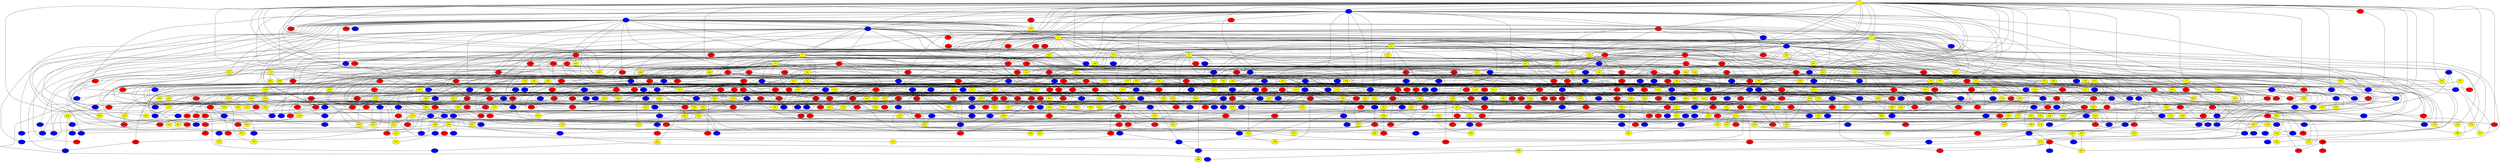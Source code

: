 graph {
0 [style = filled fillcolor = yellow];
1 [style = filled fillcolor = blue];
2 [style = filled fillcolor = blue];
3 [style = filled fillcolor = blue];
4 [style = filled fillcolor = red];
5 [style = filled fillcolor = yellow];
6 [style = filled fillcolor = yellow];
7 [style = filled fillcolor = yellow];
8 [style = filled fillcolor = blue];
9 [style = filled fillcolor = blue];
10 [style = filled fillcolor = yellow];
11 [style = filled fillcolor = red];
12 [style = filled fillcolor = red];
13 [style = filled fillcolor = yellow];
14 [style = filled fillcolor = red];
15 [style = filled fillcolor = red];
16 [style = filled fillcolor = yellow];
17 [style = filled fillcolor = blue];
18 [style = filled fillcolor = red];
19 [style = filled fillcolor = red];
20 [style = filled fillcolor = blue];
21 [style = filled fillcolor = red];
22 [style = filled fillcolor = yellow];
23 [style = filled fillcolor = yellow];
24 [style = filled fillcolor = red];
25 [style = filled fillcolor = red];
26 [style = filled fillcolor = red];
27 [style = filled fillcolor = yellow];
28 [style = filled fillcolor = red];
29 [style = filled fillcolor = yellow];
30 [style = filled fillcolor = yellow];
31 [style = filled fillcolor = yellow];
32 [style = filled fillcolor = yellow];
33 [style = filled fillcolor = blue];
34 [style = filled fillcolor = red];
35 [style = filled fillcolor = red];
36 [style = filled fillcolor = red];
37 [style = filled fillcolor = yellow];
38 [style = filled fillcolor = red];
39 [style = filled fillcolor = red];
40 [style = filled fillcolor = blue];
41 [style = filled fillcolor = blue];
42 [style = filled fillcolor = yellow];
43 [style = filled fillcolor = red];
44 [style = filled fillcolor = yellow];
45 [style = filled fillcolor = yellow];
46 [style = filled fillcolor = red];
47 [style = filled fillcolor = red];
48 [style = filled fillcolor = blue];
49 [style = filled fillcolor = blue];
50 [style = filled fillcolor = yellow];
51 [style = filled fillcolor = yellow];
52 [style = filled fillcolor = blue];
53 [style = filled fillcolor = blue];
54 [style = filled fillcolor = red];
55 [style = filled fillcolor = yellow];
56 [style = filled fillcolor = red];
57 [style = filled fillcolor = blue];
58 [style = filled fillcolor = red];
59 [style = filled fillcolor = red];
60 [style = filled fillcolor = yellow];
61 [style = filled fillcolor = red];
62 [style = filled fillcolor = blue];
63 [style = filled fillcolor = yellow];
64 [style = filled fillcolor = blue];
65 [style = filled fillcolor = yellow];
66 [style = filled fillcolor = red];
67 [style = filled fillcolor = red];
68 [style = filled fillcolor = blue];
69 [style = filled fillcolor = yellow];
70 [style = filled fillcolor = yellow];
71 [style = filled fillcolor = blue];
72 [style = filled fillcolor = red];
73 [style = filled fillcolor = red];
74 [style = filled fillcolor = blue];
75 [style = filled fillcolor = yellow];
76 [style = filled fillcolor = red];
77 [style = filled fillcolor = blue];
78 [style = filled fillcolor = blue];
79 [style = filled fillcolor = yellow];
80 [style = filled fillcolor = red];
81 [style = filled fillcolor = blue];
82 [style = filled fillcolor = red];
83 [style = filled fillcolor = blue];
84 [style = filled fillcolor = red];
85 [style = filled fillcolor = blue];
86 [style = filled fillcolor = yellow];
87 [style = filled fillcolor = red];
88 [style = filled fillcolor = red];
89 [style = filled fillcolor = red];
90 [style = filled fillcolor = yellow];
91 [style = filled fillcolor = blue];
92 [style = filled fillcolor = red];
93 [style = filled fillcolor = red];
94 [style = filled fillcolor = yellow];
95 [style = filled fillcolor = red];
96 [style = filled fillcolor = yellow];
97 [style = filled fillcolor = red];
98 [style = filled fillcolor = blue];
99 [style = filled fillcolor = blue];
100 [style = filled fillcolor = yellow];
101 [style = filled fillcolor = yellow];
102 [style = filled fillcolor = blue];
103 [style = filled fillcolor = yellow];
104 [style = filled fillcolor = yellow];
105 [style = filled fillcolor = blue];
106 [style = filled fillcolor = red];
107 [style = filled fillcolor = red];
108 [style = filled fillcolor = yellow];
109 [style = filled fillcolor = red];
110 [style = filled fillcolor = red];
111 [style = filled fillcolor = yellow];
112 [style = filled fillcolor = yellow];
113 [style = filled fillcolor = blue];
114 [style = filled fillcolor = red];
115 [style = filled fillcolor = red];
116 [style = filled fillcolor = blue];
117 [style = filled fillcolor = blue];
118 [style = filled fillcolor = yellow];
119 [style = filled fillcolor = red];
120 [style = filled fillcolor = red];
121 [style = filled fillcolor = yellow];
122 [style = filled fillcolor = yellow];
123 [style = filled fillcolor = red];
124 [style = filled fillcolor = yellow];
125 [style = filled fillcolor = yellow];
126 [style = filled fillcolor = red];
127 [style = filled fillcolor = red];
128 [style = filled fillcolor = red];
129 [style = filled fillcolor = red];
130 [style = filled fillcolor = yellow];
131 [style = filled fillcolor = yellow];
132 [style = filled fillcolor = yellow];
133 [style = filled fillcolor = yellow];
134 [style = filled fillcolor = red];
135 [style = filled fillcolor = red];
136 [style = filled fillcolor = red];
137 [style = filled fillcolor = yellow];
138 [style = filled fillcolor = yellow];
139 [style = filled fillcolor = red];
140 [style = filled fillcolor = yellow];
141 [style = filled fillcolor = blue];
142 [style = filled fillcolor = blue];
143 [style = filled fillcolor = yellow];
144 [style = filled fillcolor = red];
145 [style = filled fillcolor = red];
146 [style = filled fillcolor = yellow];
147 [style = filled fillcolor = yellow];
148 [style = filled fillcolor = blue];
149 [style = filled fillcolor = yellow];
150 [style = filled fillcolor = yellow];
151 [style = filled fillcolor = blue];
152 [style = filled fillcolor = red];
153 [style = filled fillcolor = red];
154 [style = filled fillcolor = yellow];
155 [style = filled fillcolor = yellow];
156 [style = filled fillcolor = red];
157 [style = filled fillcolor = red];
158 [style = filled fillcolor = red];
159 [style = filled fillcolor = yellow];
160 [style = filled fillcolor = red];
161 [style = filled fillcolor = yellow];
162 [style = filled fillcolor = red];
163 [style = filled fillcolor = red];
164 [style = filled fillcolor = yellow];
165 [style = filled fillcolor = blue];
166 [style = filled fillcolor = yellow];
167 [style = filled fillcolor = blue];
168 [style = filled fillcolor = blue];
169 [style = filled fillcolor = blue];
170 [style = filled fillcolor = blue];
171 [style = filled fillcolor = yellow];
172 [style = filled fillcolor = blue];
173 [style = filled fillcolor = red];
174 [style = filled fillcolor = yellow];
175 [style = filled fillcolor = yellow];
176 [style = filled fillcolor = red];
177 [style = filled fillcolor = blue];
178 [style = filled fillcolor = red];
179 [style = filled fillcolor = blue];
180 [style = filled fillcolor = red];
181 [style = filled fillcolor = yellow];
182 [style = filled fillcolor = blue];
183 [style = filled fillcolor = yellow];
184 [style = filled fillcolor = red];
185 [style = filled fillcolor = red];
186 [style = filled fillcolor = red];
187 [style = filled fillcolor = red];
188 [style = filled fillcolor = yellow];
189 [style = filled fillcolor = red];
190 [style = filled fillcolor = yellow];
191 [style = filled fillcolor = yellow];
192 [style = filled fillcolor = red];
193 [style = filled fillcolor = yellow];
194 [style = filled fillcolor = yellow];
195 [style = filled fillcolor = red];
196 [style = filled fillcolor = red];
197 [style = filled fillcolor = blue];
198 [style = filled fillcolor = red];
199 [style = filled fillcolor = yellow];
200 [style = filled fillcolor = yellow];
201 [style = filled fillcolor = red];
202 [style = filled fillcolor = red];
203 [style = filled fillcolor = yellow];
204 [style = filled fillcolor = red];
205 [style = filled fillcolor = blue];
206 [style = filled fillcolor = yellow];
207 [style = filled fillcolor = red];
208 [style = filled fillcolor = red];
209 [style = filled fillcolor = blue];
210 [style = filled fillcolor = yellow];
211 [style = filled fillcolor = blue];
212 [style = filled fillcolor = red];
213 [style = filled fillcolor = blue];
214 [style = filled fillcolor = blue];
215 [style = filled fillcolor = yellow];
216 [style = filled fillcolor = yellow];
217 [style = filled fillcolor = yellow];
218 [style = filled fillcolor = yellow];
219 [style = filled fillcolor = yellow];
220 [style = filled fillcolor = red];
221 [style = filled fillcolor = blue];
222 [style = filled fillcolor = red];
223 [style = filled fillcolor = yellow];
224 [style = filled fillcolor = red];
225 [style = filled fillcolor = yellow];
226 [style = filled fillcolor = yellow];
227 [style = filled fillcolor = red];
228 [style = filled fillcolor = red];
229 [style = filled fillcolor = red];
230 [style = filled fillcolor = yellow];
231 [style = filled fillcolor = yellow];
232 [style = filled fillcolor = blue];
233 [style = filled fillcolor = red];
234 [style = filled fillcolor = red];
235 [style = filled fillcolor = yellow];
236 [style = filled fillcolor = red];
237 [style = filled fillcolor = yellow];
238 [style = filled fillcolor = red];
239 [style = filled fillcolor = yellow];
240 [style = filled fillcolor = yellow];
241 [style = filled fillcolor = red];
242 [style = filled fillcolor = yellow];
243 [style = filled fillcolor = red];
244 [style = filled fillcolor = red];
245 [style = filled fillcolor = yellow];
246 [style = filled fillcolor = red];
247 [style = filled fillcolor = red];
248 [style = filled fillcolor = blue];
249 [style = filled fillcolor = yellow];
250 [style = filled fillcolor = red];
251 [style = filled fillcolor = blue];
252 [style = filled fillcolor = red];
253 [style = filled fillcolor = yellow];
254 [style = filled fillcolor = blue];
255 [style = filled fillcolor = yellow];
256 [style = filled fillcolor = yellow];
257 [style = filled fillcolor = yellow];
258 [style = filled fillcolor = red];
259 [style = filled fillcolor = blue];
260 [style = filled fillcolor = blue];
261 [style = filled fillcolor = yellow];
262 [style = filled fillcolor = blue];
263 [style = filled fillcolor = yellow];
264 [style = filled fillcolor = blue];
265 [style = filled fillcolor = blue];
266 [style = filled fillcolor = blue];
267 [style = filled fillcolor = red];
268 [style = filled fillcolor = red];
269 [style = filled fillcolor = red];
270 [style = filled fillcolor = red];
271 [style = filled fillcolor = blue];
272 [style = filled fillcolor = yellow];
273 [style = filled fillcolor = blue];
274 [style = filled fillcolor = red];
275 [style = filled fillcolor = yellow];
276 [style = filled fillcolor = yellow];
277 [style = filled fillcolor = red];
278 [style = filled fillcolor = yellow];
279 [style = filled fillcolor = red];
280 [style = filled fillcolor = yellow];
281 [style = filled fillcolor = yellow];
282 [style = filled fillcolor = blue];
283 [style = filled fillcolor = blue];
284 [style = filled fillcolor = blue];
285 [style = filled fillcolor = yellow];
286 [style = filled fillcolor = blue];
287 [style = filled fillcolor = blue];
288 [style = filled fillcolor = red];
289 [style = filled fillcolor = yellow];
290 [style = filled fillcolor = yellow];
291 [style = filled fillcolor = yellow];
292 [style = filled fillcolor = red];
293 [style = filled fillcolor = red];
294 [style = filled fillcolor = yellow];
295 [style = filled fillcolor = yellow];
296 [style = filled fillcolor = red];
297 [style = filled fillcolor = yellow];
298 [style = filled fillcolor = red];
299 [style = filled fillcolor = yellow];
300 [style = filled fillcolor = blue];
301 [style = filled fillcolor = yellow];
302 [style = filled fillcolor = blue];
303 [style = filled fillcolor = blue];
304 [style = filled fillcolor = blue];
305 [style = filled fillcolor = blue];
306 [style = filled fillcolor = red];
307 [style = filled fillcolor = yellow];
308 [style = filled fillcolor = yellow];
309 [style = filled fillcolor = red];
310 [style = filled fillcolor = yellow];
311 [style = filled fillcolor = blue];
312 [style = filled fillcolor = red];
313 [style = filled fillcolor = red];
314 [style = filled fillcolor = yellow];
315 [style = filled fillcolor = red];
316 [style = filled fillcolor = blue];
317 [style = filled fillcolor = yellow];
318 [style = filled fillcolor = blue];
319 [style = filled fillcolor = red];
320 [style = filled fillcolor = blue];
321 [style = filled fillcolor = red];
322 [style = filled fillcolor = blue];
323 [style = filled fillcolor = red];
324 [style = filled fillcolor = blue];
325 [style = filled fillcolor = red];
326 [style = filled fillcolor = blue];
327 [style = filled fillcolor = yellow];
328 [style = filled fillcolor = red];
329 [style = filled fillcolor = blue];
330 [style = filled fillcolor = blue];
331 [style = filled fillcolor = yellow];
332 [style = filled fillcolor = yellow];
333 [style = filled fillcolor = blue];
334 [style = filled fillcolor = yellow];
335 [style = filled fillcolor = blue];
336 [style = filled fillcolor = yellow];
337 [style = filled fillcolor = yellow];
338 [style = filled fillcolor = yellow];
339 [style = filled fillcolor = blue];
340 [style = filled fillcolor = yellow];
341 [style = filled fillcolor = blue];
342 [style = filled fillcolor = red];
343 [style = filled fillcolor = red];
344 [style = filled fillcolor = red];
345 [style = filled fillcolor = red];
346 [style = filled fillcolor = yellow];
347 [style = filled fillcolor = yellow];
348 [style = filled fillcolor = yellow];
349 [style = filled fillcolor = blue];
350 [style = filled fillcolor = red];
351 [style = filled fillcolor = yellow];
352 [style = filled fillcolor = yellow];
353 [style = filled fillcolor = blue];
354 [style = filled fillcolor = yellow];
355 [style = filled fillcolor = blue];
356 [style = filled fillcolor = yellow];
357 [style = filled fillcolor = blue];
358 [style = filled fillcolor = red];
359 [style = filled fillcolor = blue];
360 [style = filled fillcolor = blue];
361 [style = filled fillcolor = yellow];
362 [style = filled fillcolor = yellow];
363 [style = filled fillcolor = red];
364 [style = filled fillcolor = yellow];
365 [style = filled fillcolor = yellow];
366 [style = filled fillcolor = yellow];
367 [style = filled fillcolor = red];
368 [style = filled fillcolor = yellow];
369 [style = filled fillcolor = yellow];
370 [style = filled fillcolor = blue];
371 [style = filled fillcolor = red];
372 [style = filled fillcolor = yellow];
373 [style = filled fillcolor = blue];
374 [style = filled fillcolor = blue];
375 [style = filled fillcolor = blue];
376 [style = filled fillcolor = blue];
377 [style = filled fillcolor = yellow];
378 [style = filled fillcolor = yellow];
379 [style = filled fillcolor = red];
380 [style = filled fillcolor = blue];
381 [style = filled fillcolor = red];
382 [style = filled fillcolor = red];
383 [style = filled fillcolor = blue];
384 [style = filled fillcolor = yellow];
385 [style = filled fillcolor = yellow];
386 [style = filled fillcolor = blue];
387 [style = filled fillcolor = yellow];
388 [style = filled fillcolor = red];
389 [style = filled fillcolor = yellow];
390 [style = filled fillcolor = yellow];
391 [style = filled fillcolor = yellow];
392 [style = filled fillcolor = yellow];
393 [style = filled fillcolor = blue];
394 [style = filled fillcolor = red];
395 [style = filled fillcolor = red];
396 [style = filled fillcolor = red];
397 [style = filled fillcolor = yellow];
398 [style = filled fillcolor = yellow];
399 [style = filled fillcolor = red];
400 [style = filled fillcolor = red];
401 [style = filled fillcolor = yellow];
402 [style = filled fillcolor = blue];
403 [style = filled fillcolor = red];
404 [style = filled fillcolor = red];
405 [style = filled fillcolor = yellow];
406 [style = filled fillcolor = blue];
407 [style = filled fillcolor = red];
408 [style = filled fillcolor = blue];
409 [style = filled fillcolor = yellow];
410 [style = filled fillcolor = yellow];
411 [style = filled fillcolor = blue];
412 [style = filled fillcolor = red];
413 [style = filled fillcolor = blue];
414 [style = filled fillcolor = yellow];
415 [style = filled fillcolor = yellow];
416 [style = filled fillcolor = blue];
417 [style = filled fillcolor = yellow];
418 [style = filled fillcolor = yellow];
419 [style = filled fillcolor = yellow];
420 [style = filled fillcolor = red];
421 [style = filled fillcolor = yellow];
422 [style = filled fillcolor = blue];
423 [style = filled fillcolor = red];
424 [style = filled fillcolor = blue];
425 [style = filled fillcolor = blue];
426 [style = filled fillcolor = blue];
427 [style = filled fillcolor = blue];
428 [style = filled fillcolor = red];
429 [style = filled fillcolor = yellow];
430 [style = filled fillcolor = red];
431 [style = filled fillcolor = blue];
432 [style = filled fillcolor = red];
433 [style = filled fillcolor = blue];
434 [style = filled fillcolor = yellow];
435 [style = filled fillcolor = red];
436 [style = filled fillcolor = red];
437 [style = filled fillcolor = blue];
438 [style = filled fillcolor = yellow];
439 [style = filled fillcolor = red];
440 [style = filled fillcolor = red];
441 [style = filled fillcolor = blue];
442 [style = filled fillcolor = red];
443 [style = filled fillcolor = blue];
444 [style = filled fillcolor = blue];
445 [style = filled fillcolor = red];
446 [style = filled fillcolor = yellow];
447 [style = filled fillcolor = blue];
448 [style = filled fillcolor = yellow];
449 [style = filled fillcolor = yellow];
450 [style = filled fillcolor = blue];
451 [style = filled fillcolor = yellow];
452 [style = filled fillcolor = red];
453 [style = filled fillcolor = yellow];
454 [style = filled fillcolor = yellow];
455 [style = filled fillcolor = blue];
456 [style = filled fillcolor = red];
457 [style = filled fillcolor = blue];
458 [style = filled fillcolor = blue];
459 [style = filled fillcolor = yellow];
460 [style = filled fillcolor = blue];
461 [style = filled fillcolor = blue];
462 [style = filled fillcolor = red];
463 [style = filled fillcolor = blue];
464 [style = filled fillcolor = blue];
465 [style = filled fillcolor = yellow];
466 [style = filled fillcolor = red];
467 [style = filled fillcolor = blue];
468 [style = filled fillcolor = yellow];
469 [style = filled fillcolor = yellow];
470 [style = filled fillcolor = red];
471 [style = filled fillcolor = blue];
472 [style = filled fillcolor = red];
473 [style = filled fillcolor = yellow];
474 [style = filled fillcolor = red];
475 [style = filled fillcolor = red];
476 [style = filled fillcolor = yellow];
477 [style = filled fillcolor = blue];
478 [style = filled fillcolor = yellow];
479 [style = filled fillcolor = red];
480 [style = filled fillcolor = blue];
481 [style = filled fillcolor = yellow];
482 [style = filled fillcolor = yellow];
483 [style = filled fillcolor = blue];
484 [style = filled fillcolor = red];
485 [style = filled fillcolor = yellow];
486 [style = filled fillcolor = blue];
487 [style = filled fillcolor = red];
488 [style = filled fillcolor = yellow];
489 [style = filled fillcolor = yellow];
490 [style = filled fillcolor = yellow];
491 [style = filled fillcolor = red];
492 [style = filled fillcolor = yellow];
493 [style = filled fillcolor = blue];
494 [style = filled fillcolor = blue];
495 [style = filled fillcolor = yellow];
496 [style = filled fillcolor = yellow];
497 [style = filled fillcolor = red];
498 [style = filled fillcolor = yellow];
499 [style = filled fillcolor = blue];
500 [style = filled fillcolor = blue];
501 [style = filled fillcolor = red];
502 [style = filled fillcolor = yellow];
503 [style = filled fillcolor = blue];
504 [style = filled fillcolor = red];
505 [style = filled fillcolor = yellow];
506 [style = filled fillcolor = red];
507 [style = filled fillcolor = red];
508 [style = filled fillcolor = yellow];
509 [style = filled fillcolor = yellow];
510 [style = filled fillcolor = red];
511 [style = filled fillcolor = red];
512 [style = filled fillcolor = red];
513 [style = filled fillcolor = red];
514 [style = filled fillcolor = yellow];
515 [style = filled fillcolor = blue];
516 [style = filled fillcolor = blue];
517 [style = filled fillcolor = yellow];
518 [style = filled fillcolor = yellow];
519 [style = filled fillcolor = yellow];
520 [style = filled fillcolor = blue];
521 [style = filled fillcolor = red];
522 [style = filled fillcolor = red];
523 [style = filled fillcolor = blue];
524 [style = filled fillcolor = yellow];
525 [style = filled fillcolor = red];
526 [style = filled fillcolor = red];
527 [style = filled fillcolor = red];
528 [style = filled fillcolor = blue];
529 [style = filled fillcolor = yellow];
530 [style = filled fillcolor = red];
531 [style = filled fillcolor = red];
532 [style = filled fillcolor = blue];
533 [style = filled fillcolor = red];
534 [style = filled fillcolor = red];
535 [style = filled fillcolor = blue];
536 [style = filled fillcolor = red];
537 [style = filled fillcolor = yellow];
538 [style = filled fillcolor = blue];
539 [style = filled fillcolor = blue];
540 [style = filled fillcolor = red];
541 [style = filled fillcolor = yellow];
542 [style = filled fillcolor = blue];
543 [style = filled fillcolor = red];
544 [style = filled fillcolor = yellow];
545 [style = filled fillcolor = blue];
546 [style = filled fillcolor = red];
547 [style = filled fillcolor = blue];
548 [style = filled fillcolor = blue];
549 [style = filled fillcolor = blue];
550 [style = filled fillcolor = yellow];
551 [style = filled fillcolor = red];
552 [style = filled fillcolor = red];
553 [style = filled fillcolor = blue];
554 [style = filled fillcolor = red];
555 [style = filled fillcolor = red];
556 [style = filled fillcolor = blue];
557 [style = filled fillcolor = yellow];
558 [style = filled fillcolor = red];
559 [style = filled fillcolor = blue];
560 [style = filled fillcolor = red];
561 [style = filled fillcolor = yellow];
562 [style = filled fillcolor = blue];
563 [style = filled fillcolor = blue];
564 [style = filled fillcolor = blue];
565 [style = filled fillcolor = red];
566 [style = filled fillcolor = blue];
567 [style = filled fillcolor = red];
568 [style = filled fillcolor = yellow];
569 [style = filled fillcolor = blue];
570 [style = filled fillcolor = red];
571 [style = filled fillcolor = yellow];
572 [style = filled fillcolor = red];
573 [style = filled fillcolor = red];
574 [style = filled fillcolor = yellow];
575 [style = filled fillcolor = yellow];
576 [style = filled fillcolor = yellow];
577 [style = filled fillcolor = blue];
578 [style = filled fillcolor = red];
579 [style = filled fillcolor = yellow];
580 [style = filled fillcolor = red];
581 [style = filled fillcolor = blue];
582 [style = filled fillcolor = yellow];
583 [style = filled fillcolor = red];
584 [style = filled fillcolor = red];
585 [style = filled fillcolor = blue];
586 [style = filled fillcolor = red];
587 [style = filled fillcolor = yellow];
588 [style = filled fillcolor = yellow];
589 [style = filled fillcolor = red];
590 [style = filled fillcolor = yellow];
591 [style = filled fillcolor = red];
592 [style = filled fillcolor = red];
593 [style = filled fillcolor = yellow];
594 [style = filled fillcolor = red];
595 [style = filled fillcolor = blue];
596 [style = filled fillcolor = yellow];
597 [style = filled fillcolor = blue];
598 [style = filled fillcolor = yellow];
599 [style = filled fillcolor = red];
600 [style = filled fillcolor = yellow];
601 [style = filled fillcolor = yellow];
602 [style = filled fillcolor = yellow];
603 [style = filled fillcolor = red];
604 [style = filled fillcolor = yellow];
605 [style = filled fillcolor = yellow];
606 [style = filled fillcolor = red];
607 [style = filled fillcolor = blue];
608 [style = filled fillcolor = yellow];
609 [style = filled fillcolor = yellow];
610 [style = filled fillcolor = blue];
611 [style = filled fillcolor = yellow];
612 [style = filled fillcolor = red];
613 [style = filled fillcolor = yellow];
614 [style = filled fillcolor = red];
615 [style = filled fillcolor = blue];
616 [style = filled fillcolor = blue];
617 [style = filled fillcolor = yellow];
618 [style = filled fillcolor = yellow];
619 [style = filled fillcolor = yellow];
620 [style = filled fillcolor = red];
621 [style = filled fillcolor = blue];
622 [style = filled fillcolor = blue];
623 [style = filled fillcolor = yellow];
624 [style = filled fillcolor = blue];
625 [style = filled fillcolor = blue];
626 [style = filled fillcolor = blue];
627 [style = filled fillcolor = blue];
628 [style = filled fillcolor = blue];
629 [style = filled fillcolor = red];
630 [style = filled fillcolor = red];
631 [style = filled fillcolor = blue];
632 [style = filled fillcolor = red];
633 [style = filled fillcolor = red];
634 [style = filled fillcolor = red];
635 [style = filled fillcolor = red];
636 [style = filled fillcolor = blue];
637 [style = filled fillcolor = red];
638 [style = filled fillcolor = red];
639 [style = filled fillcolor = blue];
640 [style = filled fillcolor = yellow];
641 [style = filled fillcolor = yellow];
642 [style = filled fillcolor = red];
643 [style = filled fillcolor = red];
644 [style = filled fillcolor = blue];
645 [style = filled fillcolor = yellow];
646 [style = filled fillcolor = red];
647 [style = filled fillcolor = yellow];
648 [style = filled fillcolor = red];
649 [style = filled fillcolor = yellow];
650 [style = filled fillcolor = yellow];
651 [style = filled fillcolor = blue];
652 [style = filled fillcolor = yellow];
653 [style = filled fillcolor = blue];
654 [style = filled fillcolor = yellow];
655 [style = filled fillcolor = blue];
656 [style = filled fillcolor = red];
657 [style = filled fillcolor = yellow];
658 [style = filled fillcolor = blue];
659 [style = filled fillcolor = yellow];
660 [style = filled fillcolor = yellow];
661 [style = filled fillcolor = blue];
662 [style = filled fillcolor = yellow];
663 [style = filled fillcolor = blue];
664 [style = filled fillcolor = blue];
665 [style = filled fillcolor = blue];
666 [style = filled fillcolor = yellow];
667 [style = filled fillcolor = blue];
668 [style = filled fillcolor = red];
669 [style = filled fillcolor = red];
670 [style = filled fillcolor = red];
671 [style = filled fillcolor = red];
672 [style = filled fillcolor = red];
673 [style = filled fillcolor = yellow];
674 [style = filled fillcolor = yellow];
675 [style = filled fillcolor = blue];
676 [style = filled fillcolor = blue];
677 [style = filled fillcolor = blue];
678 [style = filled fillcolor = red];
679 [style = filled fillcolor = red];
680 [style = filled fillcolor = yellow];
681 [style = filled fillcolor = blue];
682 [style = filled fillcolor = yellow];
683 [style = filled fillcolor = yellow];
684 [style = filled fillcolor = blue];
685 [style = filled fillcolor = yellow];
686 [style = filled fillcolor = red];
687 [style = filled fillcolor = red];
688 [style = filled fillcolor = yellow];
689 [style = filled fillcolor = yellow];
690 [style = filled fillcolor = red];
691 [style = filled fillcolor = red];
692 [style = filled fillcolor = yellow];
693 [style = filled fillcolor = yellow];
694 [style = filled fillcolor = blue];
695 [style = filled fillcolor = red];
696 [style = filled fillcolor = red];
697 [style = filled fillcolor = yellow];
698 [style = filled fillcolor = yellow];
699 [style = filled fillcolor = blue];
700 [style = filled fillcolor = yellow];
701 [style = filled fillcolor = blue];
702 [style = filled fillcolor = blue];
703 [style = filled fillcolor = blue];
704 [style = filled fillcolor = blue];
705 [style = filled fillcolor = blue];
706 [style = filled fillcolor = yellow];
707 [style = filled fillcolor = red];
708 [style = filled fillcolor = yellow];
709 [style = filled fillcolor = red];
710 [style = filled fillcolor = blue];
711 [style = filled fillcolor = red];
0 -- 5;
0 -- 7;
0 -- 9;
0 -- 12;
0 -- 13;
0 -- 14;
0 -- 17;
0 -- 23;
0 -- 27;
0 -- 36;
0 -- 38;
0 -- 48;
0 -- 73;
0 -- 76;
0 -- 79;
0 -- 83;
0 -- 86;
0 -- 148;
0 -- 157;
0 -- 166;
0 -- 180;
0 -- 245;
0 -- 256;
0 -- 283;
0 -- 293;
0 -- 309;
0 -- 316;
0 -- 343;
0 -- 374;
0 -- 390;
0 -- 395;
0 -- 475;
0 -- 500;
0 -- 533;
0 -- 4;
0 -- 3;
0 -- 2;
0 -- 1;
0 -- 580;
0 -- 594;
0 -- 601;
0 -- 672;
1 -- 2;
1 -- 3;
1 -- 4;
1 -- 5;
1 -- 7;
1 -- 8;
1 -- 20;
1 -- 22;
1 -- 46;
1 -- 51;
1 -- 74;
1 -- 94;
1 -- 113;
1 -- 134;
1 -- 139;
1 -- 145;
1 -- 163;
1 -- 166;
1 -- 176;
1 -- 179;
1 -- 185;
1 -- 262;
1 -- 286;
1 -- 473;
1 -- 518;
1 -- 550;
1 -- 613;
1 -- 640;
1 -- 669;
1 -- 694;
2 -- 3;
2 -- 5;
2 -- 6;
2 -- 11;
2 -- 25;
2 -- 43;
2 -- 57;
2 -- 63;
2 -- 80;
2 -- 85;
2 -- 89;
2 -- 100;
2 -- 102;
2 -- 108;
2 -- 114;
2 -- 132;
2 -- 134;
2 -- 233;
2 -- 272;
2 -- 364;
2 -- 385;
2 -- 388;
2 -- 413;
2 -- 415;
2 -- 452;
2 -- 466;
2 -- 486;
2 -- 520;
2 -- 539;
2 -- 554;
2 -- 594;
2 -- 659;
2 -- 692;
3 -- 6;
3 -- 13;
3 -- 18;
3 -- 21;
3 -- 24;
3 -- 28;
3 -- 34;
3 -- 36;
3 -- 38;
3 -- 79;
3 -- 109;
3 -- 141;
3 -- 157;
3 -- 211;
3 -- 328;
3 -- 408;
3 -- 500;
3 -- 559;
3 -- 563;
3 -- 583;
3 -- 703;
4 -- 6;
4 -- 34;
4 -- 49;
4 -- 77;
4 -- 133;
4 -- 161;
4 -- 221;
4 -- 258;
4 -- 318;
4 -- 367;
4 -- 437;
4 -- 494;
4 -- 569;
4 -- 627;
5 -- 9;
5 -- 13;
5 -- 20;
5 -- 31;
5 -- 33;
5 -- 46;
5 -- 48;
5 -- 67;
5 -- 68;
5 -- 76;
5 -- 91;
5 -- 127;
5 -- 136;
5 -- 222;
5 -- 228;
5 -- 239;
5 -- 268;
5 -- 308;
5 -- 360;
5 -- 381;
5 -- 425;
5 -- 469;
5 -- 517;
5 -- 608;
5 -- 610;
5 -- 711;
6 -- 10;
6 -- 12;
6 -- 16;
6 -- 20;
6 -- 21;
6 -- 29;
6 -- 47;
6 -- 84;
6 -- 101;
6 -- 145;
6 -- 146;
6 -- 160;
6 -- 212;
6 -- 216;
6 -- 225;
6 -- 226;
6 -- 252;
6 -- 349;
6 -- 365;
6 -- 389;
6 -- 503;
6 -- 513;
6 -- 522;
6 -- 534;
6 -- 577;
6 -- 584;
6 -- 589;
6 -- 609;
6 -- 678;
7 -- 8;
7 -- 10;
7 -- 12;
7 -- 22;
7 -- 24;
7 -- 27;
7 -- 93;
7 -- 106;
7 -- 153;
7 -- 189;
7 -- 224;
7 -- 237;
7 -- 248;
7 -- 266;
7 -- 286;
7 -- 290;
7 -- 314;
7 -- 318;
7 -- 340;
7 -- 478;
7 -- 505;
7 -- 568;
7 -- 657;
7 -- 684;
8 -- 16;
8 -- 17;
8 -- 19;
8 -- 25;
8 -- 30;
8 -- 58;
8 -- 72;
8 -- 78;
8 -- 79;
8 -- 81;
8 -- 89;
8 -- 96;
8 -- 115;
8 -- 133;
8 -- 172;
8 -- 178;
8 -- 200;
8 -- 246;
8 -- 251;
8 -- 285;
8 -- 377;
8 -- 587;
8 -- 628;
8 -- 631;
9 -- 15;
9 -- 30;
9 -- 32;
9 -- 39;
9 -- 50;
9 -- 109;
9 -- 155;
9 -- 170;
9 -- 214;
9 -- 219;
9 -- 290;
9 -- 312;
9 -- 317;
9 -- 396;
9 -- 512;
10 -- 11;
10 -- 14;
10 -- 15;
10 -- 29;
10 -- 43;
10 -- 54;
10 -- 65;
10 -- 97;
10 -- 100;
10 -- 121;
10 -- 138;
10 -- 158;
10 -- 180;
10 -- 200;
10 -- 242;
10 -- 254;
10 -- 270;
10 -- 351;
10 -- 393;
10 -- 423;
10 -- 448;
10 -- 495;
10 -- 662;
10 -- 679;
11 -- 18;
11 -- 25;
11 -- 33;
11 -- 52;
11 -- 55;
11 -- 95;
11 -- 120;
11 -- 180;
11 -- 212;
11 -- 335;
11 -- 417;
11 -- 607;
11 -- 614;
12 -- 37;
12 -- 42;
12 -- 113;
12 -- 195;
12 -- 263;
12 -- 330;
12 -- 354;
12 -- 546;
12 -- 629;
13 -- 43;
13 -- 50;
13 -- 90;
13 -- 147;
13 -- 162;
13 -- 232;
13 -- 259;
13 -- 290;
13 -- 465;
13 -- 469;
13 -- 573;
13 -- 672;
14 -- 26;
14 -- 44;
14 -- 94;
14 -- 137;
14 -- 138;
14 -- 266;
14 -- 317;
14 -- 348;
14 -- 396;
14 -- 677;
15 -- 19;
15 -- 27;
15 -- 38;
15 -- 60;
15 -- 64;
15 -- 80;
15 -- 97;
15 -- 236;
15 -- 308;
15 -- 326;
15 -- 409;
15 -- 411;
15 -- 456;
15 -- 457;
15 -- 483;
16 -- 26;
16 -- 42;
16 -- 45;
16 -- 47;
16 -- 56;
16 -- 184;
16 -- 239;
16 -- 249;
16 -- 276;
16 -- 324;
16 -- 352;
16 -- 394;
16 -- 421;
16 -- 432;
16 -- 502;
16 -- 633;
16 -- 648;
17 -- 19;
17 -- 57;
17 -- 100;
17 -- 116;
17 -- 188;
17 -- 384;
17 -- 397;
17 -- 406;
17 -- 419;
17 -- 429;
17 -- 438;
17 -- 489;
17 -- 516;
17 -- 577;
17 -- 591;
17 -- 639;
17 -- 644;
17 -- 681;
18 -- 21;
18 -- 23;
18 -- 24;
18 -- 35;
18 -- 54;
18 -- 56;
18 -- 74;
18 -- 75;
18 -- 98;
18 -- 117;
18 -- 121;
18 -- 130;
18 -- 131;
18 -- 141;
18 -- 154;
18 -- 169;
18 -- 185;
18 -- 316;
18 -- 330;
18 -- 444;
18 -- 491;
18 -- 493;
18 -- 563;
18 -- 599;
18 -- 618;
18 -- 638;
18 -- 669;
19 -- 35;
19 -- 252;
19 -- 401;
19 -- 582;
19 -- 611;
19 -- 675;
20 -- 91;
20 -- 565;
21 -- 22;
21 -- 28;
21 -- 31;
21 -- 61;
21 -- 159;
21 -- 177;
21 -- 184;
21 -- 238;
21 -- 298;
21 -- 479;
21 -- 544;
22 -- 32;
22 -- 56;
22 -- 67;
22 -- 75;
22 -- 151;
22 -- 416;
22 -- 473;
22 -- 477;
22 -- 586;
23 -- 99;
23 -- 101;
23 -- 103;
23 -- 147;
23 -- 693;
24 -- 40;
24 -- 72;
24 -- 193;
25 -- 30;
25 -- 129;
25 -- 490;
25 -- 605;
26 -- 73;
26 -- 109;
26 -- 181;
26 -- 378;
26 -- 495;
26 -- 704;
27 -- 266;
27 -- 365;
27 -- 399;
27 -- 591;
27 -- 665;
27 -- 685;
28 -- 85;
28 -- 174;
28 -- 364;
28 -- 473;
28 -- 662;
29 -- 166;
29 -- 402;
29 -- 409;
29 -- 488;
29 -- 589;
30 -- 62;
30 -- 274;
30 -- 390;
31 -- 44;
31 -- 76;
31 -- 110;
31 -- 169;
31 -- 190;
31 -- 270;
31 -- 371;
31 -- 586;
31 -- 624;
31 -- 632;
31 -- 642;
32 -- 39;
32 -- 78;
32 -- 92;
32 -- 93;
32 -- 118;
32 -- 145;
32 -- 293;
32 -- 357;
32 -- 379;
32 -- 545;
32 -- 573;
32 -- 668;
33 -- 47;
33 -- 302;
33 -- 386;
33 -- 516;
33 -- 574;
34 -- 60;
34 -- 65;
34 -- 119;
34 -- 315;
34 -- 384;
34 -- 462;
34 -- 676;
35 -- 667;
36 -- 51;
36 -- 134;
36 -- 297;
36 -- 357;
37 -- 55;
37 -- 63;
37 -- 225;
38 -- 84;
38 -- 89;
38 -- 98;
38 -- 144;
38 -- 263;
39 -- 364;
39 -- 443;
40 -- 59;
40 -- 185;
40 -- 198;
40 -- 274;
40 -- 305;
40 -- 313;
40 -- 425;
40 -- 563;
41 -- 67;
41 -- 143;
41 -- 325;
42 -- 45;
42 -- 54;
42 -- 69;
42 -- 378;
42 -- 425;
43 -- 53;
43 -- 64;
43 -- 164;
43 -- 181;
43 -- 188;
43 -- 202;
43 -- 565;
43 -- 616;
43 -- 700;
44 -- 86;
44 -- 129;
44 -- 484;
45 -- 49;
45 -- 65;
45 -- 123;
45 -- 194;
45 -- 236;
45 -- 688;
45 -- 705;
46 -- 198;
46 -- 297;
46 -- 435;
46 -- 487;
46 -- 615;
46 -- 620;
46 -- 663;
47 -- 81;
47 -- 111;
47 -- 160;
47 -- 234;
47 -- 253;
47 -- 261;
47 -- 280;
47 -- 368;
47 -- 450;
47 -- 463;
47 -- 595;
47 -- 600;
47 -- 636;
47 -- 655;
47 -- 658;
47 -- 691;
48 -- 61;
48 -- 86;
48 -- 95;
48 -- 105;
48 -- 112;
48 -- 125;
48 -- 341;
48 -- 361;
48 -- 377;
48 -- 384;
48 -- 459;
48 -- 510;
48 -- 535;
48 -- 578;
48 -- 665;
48 -- 704;
49 -- 148;
49 -- 179;
49 -- 274;
49 -- 409;
50 -- 208;
50 -- 327;
51 -- 64;
51 -- 88;
51 -- 128;
51 -- 217;
51 -- 360;
51 -- 608;
52 -- 132;
52 -- 350;
52 -- 601;
53 -- 70;
53 -- 74;
53 -- 149;
53 -- 154;
53 -- 213;
53 -- 276;
53 -- 327;
53 -- 355;
53 -- 369;
53 -- 437;
53 -- 490;
53 -- 528;
54 -- 70;
54 -- 80;
54 -- 88;
54 -- 262;
55 -- 103;
55 -- 304;
55 -- 555;
55 -- 559;
55 -- 590;
55 -- 608;
56 -- 66;
56 -- 161;
56 -- 168;
56 -- 383;
56 -- 633;
56 -- 661;
56 -- 673;
57 -- 66;
57 -- 98;
57 -- 124;
57 -- 222;
57 -- 246;
57 -- 279;
57 -- 307;
57 -- 347;
57 -- 379;
57 -- 494;
57 -- 524;
57 -- 549;
58 -- 143;
58 -- 164;
58 -- 182;
58 -- 190;
59 -- 189;
59 -- 366;
59 -- 561;
60 -- 82;
60 -- 105;
60 -- 110;
60 -- 190;
60 -- 261;
60 -- 433;
60 -- 709;
61 -- 70;
61 -- 208;
61 -- 313;
62 -- 90;
62 -- 205;
62 -- 246;
63 -- 87;
63 -- 106;
63 -- 128;
63 -- 165;
63 -- 192;
63 -- 310;
63 -- 393;
63 -- 403;
63 -- 414;
63 -- 444;
63 -- 499;
63 -- 526;
63 -- 548;
64 -- 83;
64 -- 126;
64 -- 151;
64 -- 175;
64 -- 269;
64 -- 531;
64 -- 703;
65 -- 119;
65 -- 122;
65 -- 204;
65 -- 342;
65 -- 418;
65 -- 545;
65 -- 581;
65 -- 623;
65 -- 696;
66 -- 69;
66 -- 90;
66 -- 96;
66 -- 220;
66 -- 640;
67 -- 408;
67 -- 410;
67 -- 478;
67 -- 537;
68 -- 77;
68 -- 84;
68 -- 88;
68 -- 152;
68 -- 193;
68 -- 220;
68 -- 237;
68 -- 261;
68 -- 324;
68 -- 591;
69 -- 75;
69 -- 131;
69 -- 150;
69 -- 234;
69 -- 271;
69 -- 281;
69 -- 315;
69 -- 336;
69 -- 434;
69 -- 464;
69 -- 551;
70 -- 174;
70 -- 230;
70 -- 382;
71 -- 194;
72 -- 651;
73 -- 112;
73 -- 127;
73 -- 167;
73 -- 210;
73 -- 272;
73 -- 375;
74 -- 113;
74 -- 240;
74 -- 334;
74 -- 412;
74 -- 596;
74 -- 656;
75 -- 140;
75 -- 485;
76 -- 96;
76 -- 218;
76 -- 229;
76 -- 444;
76 -- 616;
76 -- 708;
77 -- 321;
77 -- 370;
77 -- 419;
77 -- 684;
78 -- 82;
78 -- 244;
79 -- 123;
79 -- 203;
79 -- 229;
79 -- 269;
79 -- 281;
79 -- 319;
79 -- 630;
80 -- 278;
81 -- 82;
81 -- 433;
81 -- 468;
81 -- 670;
82 -- 111;
82 -- 170;
82 -- 362;
82 -- 505;
83 -- 278;
83 -- 709;
84 -- 340;
85 -- 130;
85 -- 141;
85 -- 167;
85 -- 342;
85 -- 540;
85 -- 552;
85 -- 636;
85 -- 688;
86 -- 196;
86 -- 199;
87 -- 169;
87 -- 254;
87 -- 465;
88 -- 223;
88 -- 275;
88 -- 564;
89 -- 108;
89 -- 158;
89 -- 288;
89 -- 294;
89 -- 341;
89 -- 356;
89 -- 400;
89 -- 537;
89 -- 593;
91 -- 155;
91 -- 178;
91 -- 215;
91 -- 379;
92 -- 376;
92 -- 708;
93 -- 215;
93 -- 581;
95 -- 284;
95 -- 330;
95 -- 511;
95 -- 617;
96 -- 117;
96 -- 191;
97 -- 122;
97 -- 163;
97 -- 630;
97 -- 691;
98 -- 139;
98 -- 281;
98 -- 345;
98 -- 439;
100 -- 534;
100 -- 602;
102 -- 292;
102 -- 505;
102 -- 532;
103 -- 208;
103 -- 329;
103 -- 374;
103 -- 414;
103 -- 507;
103 -- 514;
103 -- 611;
103 -- 622;
103 -- 626;
103 -- 666;
103 -- 674;
104 -- 135;
104 -- 349;
104 -- 388;
104 -- 447;
105 -- 162;
105 -- 203;
105 -- 496;
105 -- 555;
105 -- 643;
106 -- 439;
106 -- 687;
107 -- 217;
107 -- 513;
108 -- 172;
108 -- 481;
108 -- 507;
108 -- 628;
109 -- 242;
109 -- 299;
109 -- 392;
110 -- 156;
110 -- 175;
110 -- 187;
110 -- 430;
110 -- 495;
110 -- 515;
110 -- 645;
111 -- 142;
111 -- 436;
111 -- 623;
112 -- 234;
112 -- 527;
112 -- 574;
112 -- 673;
113 -- 137;
113 -- 210;
113 -- 323;
113 -- 344;
113 -- 665;
114 -- 125;
114 -- 171;
115 -- 232;
115 -- 337;
115 -- 557;
116 -- 147;
117 -- 153;
117 -- 183;
117 -- 243;
117 -- 325;
117 -- 396;
117 -- 498;
117 -- 535;
117 -- 579;
117 -- 610;
118 -- 510;
119 -- 142;
119 -- 187;
119 -- 689;
120 -- 437;
120 -- 474;
120 -- 484;
122 -- 197;
122 -- 276;
122 -- 287;
122 -- 582;
124 -- 363;
124 -- 446;
124 -- 660;
125 -- 142;
125 -- 241;
126 -- 170;
126 -- 215;
126 -- 461;
126 -- 478;
127 -- 135;
127 -- 174;
127 -- 177;
127 -- 270;
127 -- 416;
127 -- 421;
127 -- 440;
127 -- 604;
127 -- 694;
128 -- 138;
128 -- 247;
128 -- 253;
128 -- 291;
128 -- 592;
129 -- 359;
129 -- 575;
130 -- 149;
130 -- 158;
130 -- 294;
130 -- 381;
131 -- 279;
131 -- 391;
131 -- 424;
131 -- 685;
131 -- 692;
132 -- 267;
132 -- 373;
132 -- 423;
133 -- 201;
133 -- 491;
134 -- 226;
134 -- 295;
135 -- 152;
135 -- 192;
135 -- 212;
135 -- 247;
135 -- 309;
135 -- 316;
135 -- 344;
135 -- 407;
135 -- 501;
136 -- 322;
136 -- 649;
137 -- 541;
137 -- 615;
138 -- 183;
138 -- 557;
138 -- 634;
138 -- 642;
139 -- 210;
139 -- 249;
139 -- 251;
140 -- 197;
140 -- 348;
140 -- 458;
140 -- 686;
141 -- 305;
141 -- 427;
141 -- 694;
142 -- 391;
142 -- 547;
143 -- 184;
143 -- 254;
143 -- 371;
143 -- 690;
144 -- 669;
145 -- 418;
146 -- 221;
146 -- 268;
147 -- 284;
147 -- 319;
147 -- 540;
147 -- 552;
148 -- 346;
148 -- 389;
148 -- 480;
148 -- 500;
148 -- 566;
148 -- 644;
149 -- 177;
149 -- 404;
150 -- 202;
150 -- 216;
150 -- 273;
150 -- 320;
150 -- 395;
150 -- 607;
151 -- 201;
151 -- 227;
151 -- 242;
151 -- 326;
152 -- 173;
152 -- 233;
152 -- 257;
152 -- 275;
152 -- 434;
152 -- 556;
154 -- 332;
154 -- 449;
154 -- 613;
155 -- 188;
155 -- 523;
155 -- 528;
155 -- 568;
156 -- 360;
156 -- 699;
157 -- 162;
157 -- 179;
157 -- 311;
158 -- 196;
158 -- 204;
159 -- 221;
159 -- 282;
159 -- 508;
160 -- 258;
160 -- 410;
160 -- 435;
161 -- 322;
162 -- 195;
162 -- 578;
162 -- 632;
163 -- 445;
164 -- 262;
164 -- 289;
164 -- 451;
165 -- 251;
165 -- 257;
165 -- 605;
166 -- 219;
166 -- 358;
167 -- 264;
168 -- 181;
168 -- 191;
168 -- 238;
168 -- 277;
168 -- 567;
168 -- 638;
169 -- 670;
170 -- 422;
171 -- 308;
171 -- 394;
171 -- 621;
171 -- 682;
172 -- 391;
172 -- 403;
172 -- 629;
173 -- 186;
173 -- 230;
174 -- 195;
174 -- 323;
174 -- 654;
174 -- 676;
176 -- 218;
179 -- 224;
179 -- 645;
180 -- 205;
180 -- 318;
180 -- 335;
180 -- 508;
180 -- 524;
180 -- 579;
181 -- 209;
181 -- 362;
182 -- 296;
183 -- 373;
184 -- 186;
184 -- 412;
185 -- 338;
185 -- 536;
186 -- 206;
186 -- 241;
186 -- 554;
187 -- 192;
187 -- 618;
188 -- 194;
188 -- 227;
189 -- 285;
190 -- 264;
190 -- 550;
192 -- 641;
193 -- 235;
193 -- 268;
193 -- 295;
193 -- 442;
193 -- 635;
193 -- 683;
195 -- 458;
195 -- 462;
195 -- 693;
196 -- 256;
196 -- 304;
196 -- 653;
198 -- 291;
198 -- 328;
198 -- 345;
198 -- 576;
199 -- 407;
199 -- 476;
199 -- 513;
199 -- 560;
200 -- 312;
201 -- 231;
201 -- 328;
201 -- 441;
201 -- 486;
204 -- 287;
204 -- 292;
204 -- 314;
204 -- 354;
204 -- 376;
204 -- 580;
204 -- 683;
204 -- 695;
205 -- 230;
205 -- 336;
205 -- 470;
206 -- 211;
206 -- 303;
206 -- 420;
206 -- 486;
206 -- 496;
206 -- 518;
206 -- 535;
207 -- 298;
207 -- 311;
207 -- 319;
207 -- 333;
207 -- 422;
207 -- 507;
207 -- 696;
208 -- 345;
208 -- 577;
209 -- 273;
209 -- 614;
210 -- 240;
210 -- 406;
211 -- 408;
212 -- 219;
212 -- 648;
213 -- 416;
213 -- 612;
213 -- 686;
215 -- 331;
215 -- 541;
215 -- 553;
216 -- 350;
217 -- 239;
217 -- 536;
218 -- 633;
219 -- 447;
219 -- 659;
220 -- 443;
223 -- 243;
223 -- 382;
224 -- 252;
224 -- 321;
224 -- 689;
225 -- 532;
225 -- 644;
226 -- 428;
226 -- 701;
227 -- 347;
227 -- 395;
227 -- 520;
228 -- 346;
228 -- 352;
228 -- 643;
229 -- 667;
232 -- 347;
232 -- 499;
234 -- 303;
235 -- 241;
237 -- 277;
237 -- 381;
238 -- 477;
238 -- 687;
239 -- 359;
239 -- 490;
240 -- 504;
242 -- 248;
242 -- 327;
242 -- 451;
242 -- 600;
243 -- 259;
243 -- 455;
243 -- 460;
243 -- 489;
243 -- 502;
244 -- 652;
245 -- 283;
245 -- 307;
245 -- 461;
245 -- 475;
245 -- 667;
246 -- 459;
247 -- 257;
247 -- 323;
247 -- 335;
247 -- 387;
248 -- 621;
249 -- 398;
250 -- 288;
250 -- 547;
251 -- 322;
251 -- 482;
252 -- 329;
252 -- 558;
252 -- 566;
253 -- 369;
253 -- 487;
253 -- 679;
254 -- 348;
254 -- 445;
254 -- 646;
255 -- 302;
255 -- 499;
255 -- 506;
256 -- 481;
257 -- 273;
257 -- 280;
258 -- 471;
258 -- 503;
258 -- 548;
259 -- 583;
260 -- 370;
260 -- 688;
263 -- 647;
264 -- 301;
264 -- 305;
265 -- 637;
265 -- 671;
266 -- 482;
266 -- 702;
267 -- 271;
267 -- 472;
268 -- 370;
268 -- 404;
268 -- 494;
269 -- 415;
270 -- 272;
270 -- 509;
270 -- 567;
270 -- 602;
270 -- 630;
271 -- 533;
272 -- 312;
273 -- 481;
273 -- 652;
274 -- 291;
274 -- 424;
275 -- 453;
276 -- 464;
277 -- 356;
278 -- 559;
278 -- 596;
279 -- 642;
279 -- 664;
280 -- 285;
280 -- 420;
281 -- 454;
281 -- 564;
283 -- 383;
283 -- 392;
284 -- 294;
288 -- 403;
290 -- 470;
292 -- 324;
292 -- 344;
292 -- 468;
292 -- 496;
292 -- 606;
292 -- 645;
294 -- 431;
295 -- 338;
295 -- 653;
296 -- 602;
297 -- 529;
298 -- 353;
299 -- 329;
300 -- 302;
300 -- 390;
300 -- 464;
301 -- 376;
301 -- 493;
302 -- 657;
303 -- 588;
304 -- 668;
305 -- 585;
306 -- 385;
310 -- 621;
311 -- 413;
314 -- 568;
316 -- 339;
316 -- 440;
316 -- 489;
317 -- 698;
318 -- 352;
320 -- 450;
325 -- 497;
326 -- 430;
326 -- 643;
328 -- 380;
328 -- 492;
329 -- 705;
330 -- 333;
330 -- 407;
330 -- 530;
330 -- 646;
333 -- 467;
333 -- 511;
333 -- 576;
334 -- 372;
334 -- 603;
335 -- 479;
336 -- 472;
336 -- 711;
337 -- 427;
339 -- 443;
339 -- 536;
339 -- 651;
339 -- 691;
342 -- 562;
342 -- 616;
342 -- 618;
343 -- 527;
345 -- 523;
345 -- 572;
347 -- 398;
348 -- 358;
348 -- 506;
348 -- 698;
348 -- 710;
349 -- 399;
350 -- 476;
353 -- 550;
355 -- 399;
357 -- 674;
357 -- 698;
358 -- 401;
358 -- 501;
358 -- 597;
358 -- 598;
360 -- 586;
362 -- 454;
364 -- 521;
365 -- 512;
366 -- 508;
366 -- 603;
367 -- 564;
367 -- 701;
368 -- 426;
368 -- 446;
372 -- 386;
373 -- 519;
377 -- 398;
377 -- 585;
379 -- 405;
380 -- 661;
384 -- 411;
389 -- 652;
391 -- 401;
392 -- 620;
393 -- 612;
394 -- 450;
396 -- 455;
396 -- 488;
397 -- 625;
398 -- 538;
398 -- 606;
398 -- 612;
399 -- 435;
399 -- 637;
403 -- 421;
404 -- 554;
405 -- 441;
406 -- 641;
407 -- 544;
407 -- 561;
407 -- 605;
412 -- 598;
415 -- 438;
415 -- 457;
416 -- 468;
418 -- 419;
418 -- 429;
418 -- 448;
425 -- 523;
426 -- 493;
427 -- 666;
428 -- 452;
428 -- 707;
429 -- 703;
431 -- 531;
431 -- 566;
433 -- 702;
434 -- 617;
442 -- 590;
442 -- 641;
443 -- 447;
445 -- 474;
446 -- 485;
446 -- 650;
453 -- 476;
456 -- 470;
458 -- 611;
460 -- 520;
460 -- 529;
462 -- 619;
462 -- 706;
463 -- 480;
463 -- 638;
468 -- 631;
468 -- 679;
471 -- 504;
471 -- 634;
472 -- 607;
472 -- 697;
474 -- 709;
478 -- 531;
482 -- 693;
485 -- 706;
491 -- 569;
492 -- 515;
492 -- 677;
493 -- 629;
494 -- 617;
496 -- 626;
498 -- 533;
498 -- 542;
499 -- 571;
499 -- 587;
500 -- 557;
503 -- 571;
503 -- 675;
504 -- 625;
506 -- 525;
506 -- 695;
507 -- 604;
508 -- 624;
512 -- 558;
513 -- 639;
514 -- 517;
514 -- 528;
515 -- 556;
520 -- 548;
522 -- 543;
530 -- 673;
532 -- 538;
534 -- 570;
536 -- 575;
542 -- 634;
542 -- 656;
543 -- 601;
547 -- 598;
547 -- 674;
548 -- 680;
549 -- 574;
550 -- 625;
552 -- 588;
559 -- 609;
572 -- 592;
573 -- 585;
576 -- 578;
577 -- 648;
579 -- 657;
581 -- 646;
585 -- 620;
589 -- 595;
593 -- 619;
596 -- 615;
598 -- 663;
602 -- 637;
602 -- 660;
605 -- 664;
607 -- 700;
610 -- 655;
613 -- 683;
628 -- 700;
629 -- 654;
636 -- 676;
654 -- 699;
656 -- 677;
666 -- 690;
}
